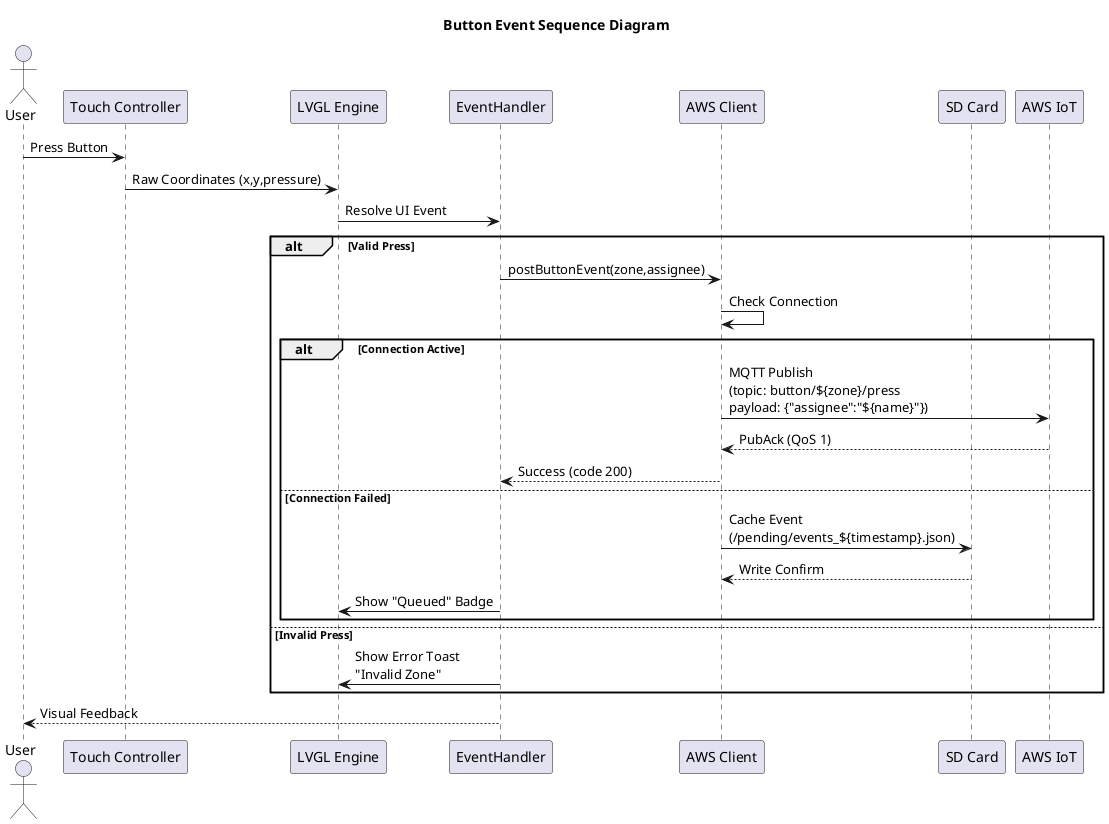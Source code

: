 @startuml
title Button Event Sequence Diagram

actor User
participant "Touch Controller" as touch
participant "LVGL Engine" as lvgl
participant "EventHandler" as handler
participant "AWS Client" as aws
participant "SD Card" as sd

User -> touch : Press Button
touch -> lvgl : Raw Coordinates (x,y,pressure)
lvgl -> handler : Resolve UI Event

alt Valid Press
  handler -> aws : postButtonEvent(zone,assignee)
  
  aws -> aws : Check Connection
  alt Connection Active
    aws -> "AWS IoT" : MQTT Publish\n(topic: button/${zone}/press\npayload: {"assignee":"${name}"})
    "AWS IoT" --> aws : PubAck (QoS 1)
    aws --> handler : Success (code 200)
  else Connection Failed
    aws -> sd : Cache Event\n(/pending/events_${timestamp}.json)
    sd --> aws : Write Confirm
    handler -> lvgl : Show "Queued" Badge
  end
  
else Invalid Press
  handler -> lvgl : Show Error Toast\n"Invalid Zone"
end

handler --> User : Visual Feedback
@enduml
